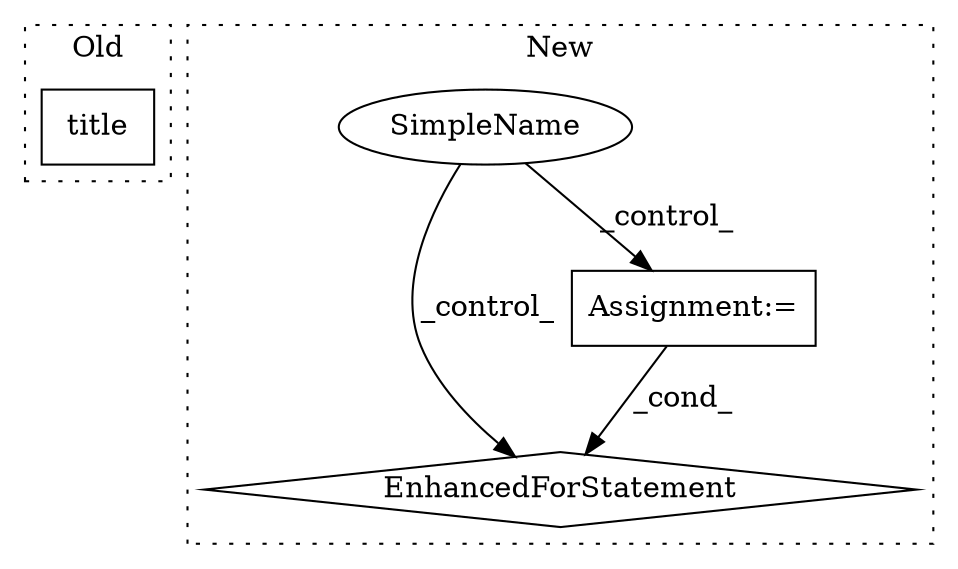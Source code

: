 digraph G {
subgraph cluster0 {
1 [label="title" a="32" s="7229,7258" l="6,1" shape="box"];
label = "Old";
style="dotted";
}
subgraph cluster1 {
2 [label="EnhancedForStatement" a="70" s="8824,8898" l="57,2" shape="diamond"];
3 [label="Assignment:=" a="7" s="8824,8898" l="57,2" shape="box"];
4 [label="SimpleName" a="42" s="" l="" shape="ellipse"];
label = "New";
style="dotted";
}
3 -> 2 [label="_cond_"];
4 -> 3 [label="_control_"];
4 -> 2 [label="_control_"];
}
